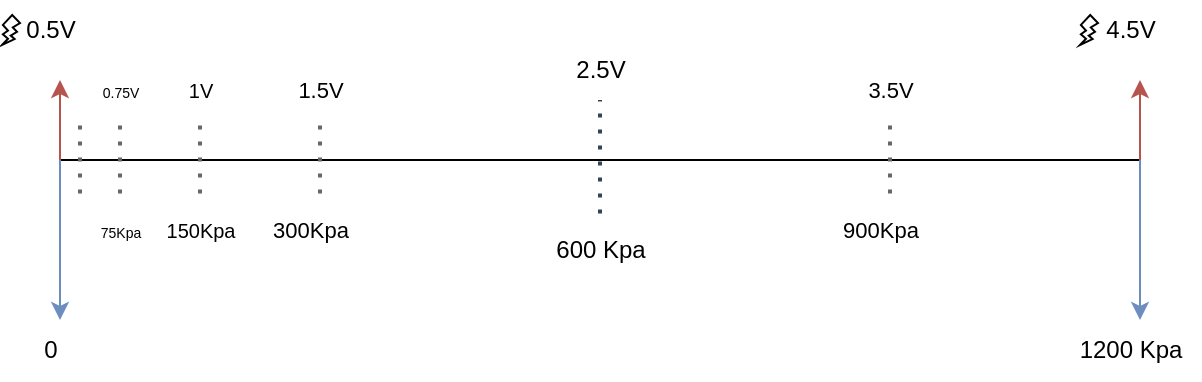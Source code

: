 <mxfile version="24.7.6">
  <diagram name="Página-1" id="Pslbs8b2Zk2CQZoFzO7x">
    <mxGraphModel dx="988" dy="526" grid="1" gridSize="10" guides="1" tooltips="1" connect="1" arrows="1" fold="1" page="1" pageScale="1" pageWidth="827" pageHeight="1169" math="0" shadow="0">
      <root>
        <mxCell id="0" />
        <mxCell id="1" parent="0" />
        <mxCell id="-ITScHqpIJH2nwvbKS2t-1" value="" style="endArrow=none;html=1;rounded=0;" edge="1" parent="1">
          <mxGeometry width="50" height="50" relative="1" as="geometry">
            <mxPoint x="160" y="200" as="sourcePoint" />
            <mxPoint x="700" y="200" as="targetPoint" />
          </mxGeometry>
        </mxCell>
        <mxCell id="-ITScHqpIJH2nwvbKS2t-2" value="" style="endArrow=classic;html=1;rounded=0;fillColor=#dae8fc;strokeColor=#6c8ebf;" edge="1" parent="1">
          <mxGeometry width="50" height="50" relative="1" as="geometry">
            <mxPoint x="160" y="200" as="sourcePoint" />
            <mxPoint x="160" y="280" as="targetPoint" />
          </mxGeometry>
        </mxCell>
        <mxCell id="-ITScHqpIJH2nwvbKS2t-3" value="" style="endArrow=classic;html=1;rounded=0;fillColor=#dae8fc;strokeColor=#6c8ebf;" edge="1" parent="1">
          <mxGeometry width="50" height="50" relative="1" as="geometry">
            <mxPoint x="700" y="200" as="sourcePoint" />
            <mxPoint x="700" y="280" as="targetPoint" />
          </mxGeometry>
        </mxCell>
        <mxCell id="-ITScHqpIJH2nwvbKS2t-7" value="0" style="text;html=1;align=center;verticalAlign=middle;resizable=0;points=[];autosize=1;strokeColor=none;fillColor=none;" vertex="1" parent="1">
          <mxGeometry x="140" y="280" width="30" height="30" as="geometry" />
        </mxCell>
        <mxCell id="-ITScHqpIJH2nwvbKS2t-8" value="1200 Kpa" style="text;html=1;align=center;verticalAlign=middle;resizable=0;points=[];autosize=1;strokeColor=none;fillColor=none;" vertex="1" parent="1">
          <mxGeometry x="660" y="280" width="70" height="30" as="geometry" />
        </mxCell>
        <mxCell id="-ITScHqpIJH2nwvbKS2t-9" value="" style="endArrow=classic;html=1;rounded=0;fillColor=#f8cecc;strokeColor=#b85450;" edge="1" parent="1">
          <mxGeometry width="50" height="50" relative="1" as="geometry">
            <mxPoint x="160" y="200" as="sourcePoint" />
            <mxPoint x="160" y="160" as="targetPoint" />
          </mxGeometry>
        </mxCell>
        <mxCell id="-ITScHqpIJH2nwvbKS2t-10" value="" style="endArrow=classic;html=1;rounded=0;fillColor=#f8cecc;strokeColor=#b85450;" edge="1" parent="1">
          <mxGeometry width="50" height="50" relative="1" as="geometry">
            <mxPoint x="700" y="200" as="sourcePoint" />
            <mxPoint x="700" y="160" as="targetPoint" />
          </mxGeometry>
        </mxCell>
        <mxCell id="-ITScHqpIJH2nwvbKS2t-11" value="0.5V" style="text;html=1;align=center;verticalAlign=middle;resizable=0;points=[];autosize=1;strokeColor=none;fillColor=none;" vertex="1" parent="1">
          <mxGeometry x="130" y="120" width="50" height="30" as="geometry" />
        </mxCell>
        <mxCell id="-ITScHqpIJH2nwvbKS2t-12" value="4.5V" style="text;html=1;align=center;verticalAlign=middle;resizable=0;points=[];autosize=1;strokeColor=none;fillColor=none;" vertex="1" parent="1">
          <mxGeometry x="670" y="120" width="50" height="30" as="geometry" />
        </mxCell>
        <mxCell id="-ITScHqpIJH2nwvbKS2t-13" value="" style="endArrow=none;dashed=1;html=1;dashPattern=1 3;strokeWidth=2;rounded=0;flowAnimation=1;fillColor=#647687;strokeColor=#314354;" edge="1" parent="1">
          <mxGeometry width="50" height="50" relative="1" as="geometry">
            <mxPoint x="430" y="230" as="sourcePoint" />
            <mxPoint x="430" y="170" as="targetPoint" />
          </mxGeometry>
        </mxCell>
        <mxCell id="-ITScHqpIJH2nwvbKS2t-15" value="600 Kpa" style="text;html=1;align=center;verticalAlign=middle;resizable=0;points=[];autosize=1;strokeColor=none;fillColor=none;" vertex="1" parent="1">
          <mxGeometry x="395" y="230" width="70" height="30" as="geometry" />
        </mxCell>
        <mxCell id="-ITScHqpIJH2nwvbKS2t-16" value="2.5V" style="text;html=1;align=center;verticalAlign=middle;resizable=0;points=[];autosize=1;strokeColor=none;fillColor=none;" vertex="1" parent="1">
          <mxGeometry x="405" y="140" width="50" height="30" as="geometry" />
        </mxCell>
        <mxCell id="-ITScHqpIJH2nwvbKS2t-18" value="" style="endArrow=none;dashed=1;html=1;dashPattern=1 3;strokeWidth=2;rounded=0;flowAnimation=1;shadow=0;fillColor=#f5f5f5;strokeColor=#666666;" edge="1" parent="1">
          <mxGeometry width="50" height="50" relative="1" as="geometry">
            <mxPoint x="290" y="220" as="sourcePoint" />
            <mxPoint x="290" y="180" as="targetPoint" />
          </mxGeometry>
        </mxCell>
        <mxCell id="-ITScHqpIJH2nwvbKS2t-19" value="&lt;font style=&quot;font-size: 11px;&quot;&gt;1.5V&lt;/font&gt;" style="text;html=1;align=center;verticalAlign=middle;resizable=0;points=[];autosize=1;strokeColor=none;fillColor=none;" vertex="1" parent="1">
          <mxGeometry x="265" y="150" width="50" height="30" as="geometry" />
        </mxCell>
        <mxCell id="-ITScHqpIJH2nwvbKS2t-20" value="&lt;font style=&quot;font-size: 11px;&quot;&gt;300Kpa&lt;/font&gt;" style="text;html=1;align=center;verticalAlign=middle;resizable=0;points=[];autosize=1;strokeColor=none;fillColor=none;" vertex="1" parent="1">
          <mxGeometry x="255" y="220" width="60" height="30" as="geometry" />
        </mxCell>
        <mxCell id="-ITScHqpIJH2nwvbKS2t-22" value="" style="endArrow=none;dashed=1;html=1;dashPattern=1 3;strokeWidth=2;rounded=0;flowAnimation=1;shadow=0;fillColor=#f5f5f5;strokeColor=#666666;" edge="1" parent="1">
          <mxGeometry width="50" height="50" relative="1" as="geometry">
            <mxPoint x="575" y="220" as="sourcePoint" />
            <mxPoint x="575" y="180" as="targetPoint" />
          </mxGeometry>
        </mxCell>
        <mxCell id="-ITScHqpIJH2nwvbKS2t-23" value="&lt;font style=&quot;font-size: 11px;&quot;&gt;3.5V&lt;/font&gt;" style="text;html=1;align=center;verticalAlign=middle;resizable=0;points=[];autosize=1;strokeColor=none;fillColor=none;" vertex="1" parent="1">
          <mxGeometry x="550" y="150" width="50" height="30" as="geometry" />
        </mxCell>
        <mxCell id="-ITScHqpIJH2nwvbKS2t-24" value="&lt;font style=&quot;font-size: 11px;&quot;&gt;900Kpa&lt;/font&gt;" style="text;html=1;align=center;verticalAlign=middle;resizable=0;points=[];autosize=1;strokeColor=none;fillColor=none;" vertex="1" parent="1">
          <mxGeometry x="540" y="220" width="60" height="30" as="geometry" />
        </mxCell>
        <mxCell id="-ITScHqpIJH2nwvbKS2t-25" value="" style="verticalLabelPosition=bottom;verticalAlign=top;html=1;shape=mxgraph.basic.flash" vertex="1" parent="1">
          <mxGeometry x="131" y="127.5" width="9" height="15" as="geometry" />
        </mxCell>
        <mxCell id="-ITScHqpIJH2nwvbKS2t-26" value="" style="verticalLabelPosition=bottom;verticalAlign=top;html=1;shape=mxgraph.basic.flash" vertex="1" parent="1">
          <mxGeometry x="670" y="127.5" width="9" height="15" as="geometry" />
        </mxCell>
        <mxCell id="-ITScHqpIJH2nwvbKS2t-27" value="" style="endArrow=none;dashed=1;html=1;dashPattern=1 3;strokeWidth=2;rounded=0;flowAnimation=1;shadow=0;fillColor=#f5f5f5;strokeColor=#666666;" edge="1" parent="1">
          <mxGeometry width="50" height="50" relative="1" as="geometry">
            <mxPoint x="230" y="220" as="sourcePoint" />
            <mxPoint x="230" y="180" as="targetPoint" />
          </mxGeometry>
        </mxCell>
        <mxCell id="-ITScHqpIJH2nwvbKS2t-28" value="&lt;font style=&quot;font-size: 10px;&quot;&gt;1V&lt;/font&gt;" style="text;html=1;align=center;verticalAlign=middle;resizable=0;points=[];autosize=1;strokeColor=none;fillColor=none;" vertex="1" parent="1">
          <mxGeometry x="210" y="150" width="40" height="30" as="geometry" />
        </mxCell>
        <mxCell id="-ITScHqpIJH2nwvbKS2t-29" value="" style="endArrow=none;dashed=1;html=1;dashPattern=1 3;strokeWidth=2;rounded=0;flowAnimation=1;shadow=0;fillColor=#f5f5f5;strokeColor=#666666;" edge="1" parent="1">
          <mxGeometry width="50" height="50" relative="1" as="geometry">
            <mxPoint x="190" y="220" as="sourcePoint" />
            <mxPoint x="190" y="180" as="targetPoint" />
          </mxGeometry>
        </mxCell>
        <mxCell id="-ITScHqpIJH2nwvbKS2t-30" value="&lt;font style=&quot;font-size: 7px;&quot;&gt;0.75V&lt;/font&gt;" style="text;html=1;align=center;verticalAlign=middle;resizable=0;points=[];autosize=1;strokeColor=none;fillColor=none;" vertex="1" parent="1">
          <mxGeometry x="170" y="150" width="40" height="30" as="geometry" />
        </mxCell>
        <mxCell id="-ITScHqpIJH2nwvbKS2t-31" value="" style="endArrow=none;dashed=1;html=1;dashPattern=1 3;strokeWidth=2;rounded=0;flowAnimation=1;shadow=0;fillColor=#f5f5f5;strokeColor=#666666;" edge="1" parent="1">
          <mxGeometry width="50" height="50" relative="1" as="geometry">
            <mxPoint x="170" y="220" as="sourcePoint" />
            <mxPoint x="170" y="180" as="targetPoint" />
          </mxGeometry>
        </mxCell>
        <mxCell id="-ITScHqpIJH2nwvbKS2t-32" value="&lt;font style=&quot;font-size: 10px;&quot;&gt;150Kpa&lt;/font&gt;" style="text;html=1;align=center;verticalAlign=middle;resizable=0;points=[];autosize=1;strokeColor=none;fillColor=none;" vertex="1" parent="1">
          <mxGeometry x="200" y="220" width="60" height="30" as="geometry" />
        </mxCell>
        <mxCell id="-ITScHqpIJH2nwvbKS2t-33" value="&lt;font style=&quot;font-size: 7px;&quot;&gt;75Kpa&lt;/font&gt;" style="text;html=1;align=center;verticalAlign=middle;resizable=0;points=[];autosize=1;strokeColor=none;fillColor=none;" vertex="1" parent="1">
          <mxGeometry x="170" y="220" width="40" height="30" as="geometry" />
        </mxCell>
      </root>
    </mxGraphModel>
  </diagram>
</mxfile>
